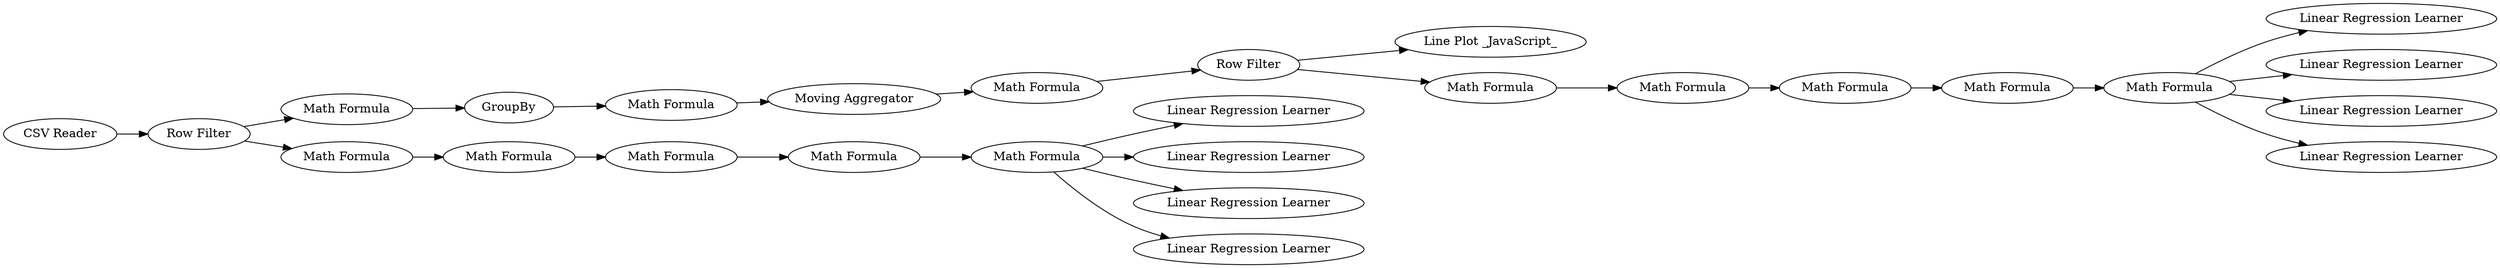 digraph {
	20 -> 21
	7 -> 8
	4 -> 5
	23 -> 24
	7 -> 11
	13 -> 14
	21 -> 22
	23 -> 26
	22 -> 23
	12 -> 13
	2 -> 12
	14 -> 15
	17 -> 18
	1 -> 2
	7 -> 10
	15 -> 16
	6 -> 7
	23 -> 27
	7 -> 9
	3 -> 4
	17 -> 19
	19 -> 20
	23 -> 25
	5 -> 6
	2 -> 3
	16 -> 17
	27 [label="Linear Regression Learner"]
	7 [label="Math Formula"]
	9 [label="Linear Regression Learner"]
	18 [label="Line Plot _JavaScript_"]
	21 [label="Math Formula"]
	26 [label="Linear Regression Learner"]
	8 [label="Linear Regression Learner"]
	17 [label="Row Filter"]
	3 [label="Math Formula"]
	19 [label="Math Formula"]
	24 [label="Linear Regression Learner"]
	6 [label="Math Formula"]
	15 [label="Moving Aggregator"]
	25 [label="Linear Regression Learner"]
	10 [label="Linear Regression Learner"]
	12 [label="Math Formula"]
	16 [label="Math Formula"]
	1 [label="CSV Reader"]
	22 [label="Math Formula"]
	11 [label="Linear Regression Learner"]
	4 [label="Math Formula"]
	23 [label="Math Formula"]
	14 [label="Math Formula"]
	5 [label="Math Formula"]
	13 [label=GroupBy]
	20 [label="Math Formula"]
	2 [label="Row Filter"]
	rankdir=LR
}
